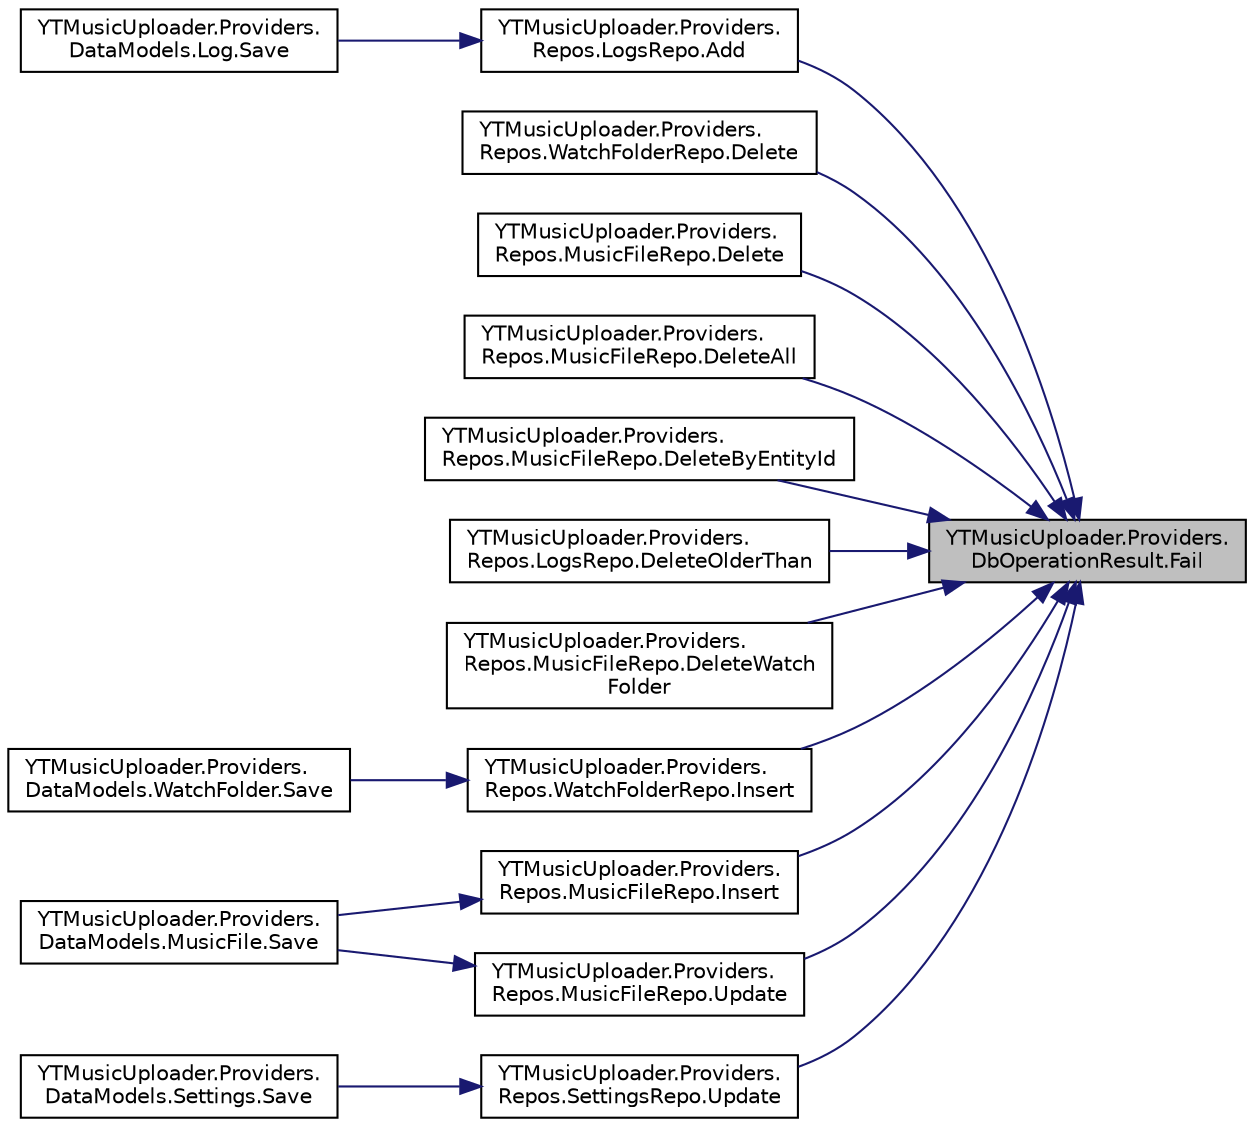 digraph "YTMusicUploader.Providers.DbOperationResult.Fail"
{
 // LATEX_PDF_SIZE
  edge [fontname="Helvetica",fontsize="10",labelfontname="Helvetica",labelfontsize="10"];
  node [fontname="Helvetica",fontsize="10",shape=record];
  rankdir="RL";
  Node1 [label="YTMusicUploader.Providers.\lDbOperationResult.Fail",height=0.2,width=0.4,color="black", fillcolor="grey75", style="filled", fontcolor="black",tooltip="Database process execution and query result object for 'failure'. Contains the error reason and the t..."];
  Node1 -> Node2 [dir="back",color="midnightblue",fontsize="10",style="solid",fontname="Helvetica"];
  Node2 [label="YTMusicUploader.Providers.\lRepos.LogsRepo.Add",height=0.2,width=0.4,color="black", fillcolor="white", style="filled",URL="$df/d6a/class_y_t_music_uploader_1_1_providers_1_1_repos_1_1_logs_repo.html#a7467ef5e68e708b160cfd3efac2f5f76",tooltip="Adds the log to the databse"];
  Node2 -> Node3 [dir="back",color="midnightblue",fontsize="10",style="solid",fontname="Helvetica"];
  Node3 [label="YTMusicUploader.Providers.\lDataModels.Log.Save",height=0.2,width=0.4,color="black", fillcolor="white", style="filled",URL="$d5/dc7/class_y_t_music_uploader_1_1_providers_1_1_data_models_1_1_log.html#ad5d3bb5eae4d148dfc43511f099cd172",tooltip="Adds to the log to the database"];
  Node1 -> Node4 [dir="back",color="midnightblue",fontsize="10",style="solid",fontname="Helvetica"];
  Node4 [label="YTMusicUploader.Providers.\lRepos.WatchFolderRepo.Delete",height=0.2,width=0.4,color="black", fillcolor="white", style="filled",URL="$de/ddb/class_y_t_music_uploader_1_1_providers_1_1_repos_1_1_watch_folder_repo.html#a7e87eb13681b23a62f268d45295e9311",tooltip="Deletes a library Watch Folder entry from the database of a given WatchFolder database ID"];
  Node1 -> Node5 [dir="back",color="midnightblue",fontsize="10",style="solid",fontname="Helvetica"];
  Node5 [label="YTMusicUploader.Providers.\lRepos.MusicFileRepo.Delete",height=0.2,width=0.4,color="black", fillcolor="white", style="filled",URL="$d1/d9d/class_y_t_music_uploader_1_1_providers_1_1_repos_1_1_music_file_repo.html#a4dba4edf26d86fbec4abed0e5a1652d0",tooltip="Delete or destroyed a Music File entry from the database (delete in the case of a Music File is to se..."];
  Node1 -> Node6 [dir="back",color="midnightblue",fontsize="10",style="solid",fontname="Helvetica"];
  Node6 [label="YTMusicUploader.Providers.\lRepos.MusicFileRepo.DeleteAll",height=0.2,width=0.4,color="black", fillcolor="white", style="filled",URL="$d1/d9d/class_y_t_music_uploader_1_1_providers_1_1_repos_1_1_music_file_repo.html#a73f58bd09067c3085ddf57553cc5a240",tooltip="Deletes all Music File entries from the database"];
  Node1 -> Node7 [dir="back",color="midnightblue",fontsize="10",style="solid",fontname="Helvetica"];
  Node7 [label="YTMusicUploader.Providers.\lRepos.MusicFileRepo.DeleteByEntityId",height=0.2,width=0.4,color="black", fillcolor="white", style="filled",URL="$d1/d9d/class_y_t_music_uploader_1_1_providers_1_1_repos_1_1_music_file_repo.html#adda3fbe08e12af479c3fb80de3c66568",tooltip="Destroy a Music File entry from the database via it's YT Music EntityId"];
  Node1 -> Node8 [dir="back",color="midnightblue",fontsize="10",style="solid",fontname="Helvetica"];
  Node8 [label="YTMusicUploader.Providers.\lRepos.LogsRepo.DeleteOlderThan",height=0.2,width=0.4,color="black", fillcolor="white", style="filled",URL="$df/d6a/class_y_t_music_uploader_1_1_providers_1_1_repos_1_1_logs_repo.html#abad6b4c98cebf46a2b12bb9324354e4b",tooltip="Deletes logs older than a particular date from the databae"];
  Node1 -> Node9 [dir="back",color="midnightblue",fontsize="10",style="solid",fontname="Helvetica"];
  Node9 [label="YTMusicUploader.Providers.\lRepos.MusicFileRepo.DeleteWatch\lFolder",height=0.2,width=0.4,color="black", fillcolor="white", style="filled",URL="$d1/d9d/class_y_t_music_uploader_1_1_providers_1_1_repos_1_1_music_file_repo.html#a0cb6e5cbf85b9568b1d66f37e4ce0eca",tooltip="Performs a bulk delete of Music File entries who's path starts with a certain file path...."];
  Node1 -> Node10 [dir="back",color="midnightblue",fontsize="10",style="solid",fontname="Helvetica"];
  Node10 [label="YTMusicUploader.Providers.\lRepos.WatchFolderRepo.Insert",height=0.2,width=0.4,color="black", fillcolor="white", style="filled",URL="$de/ddb/class_y_t_music_uploader_1_1_providers_1_1_repos_1_1_watch_folder_repo.html#a1f9227c99b942929b14102f873c9da2a",tooltip="Inserts a library Watch Folder entry into the database from the fields of a WatchFolder model object"];
  Node10 -> Node11 [dir="back",color="midnightblue",fontsize="10",style="solid",fontname="Helvetica"];
  Node11 [label="YTMusicUploader.Providers.\lDataModels.WatchFolder.Save",height=0.2,width=0.4,color="black", fillcolor="white", style="filled",URL="$d2/d8f/class_y_t_music_uploader_1_1_providers_1_1_data_models_1_1_watch_folder.html#a22bddb4f7cd608a26adc32cf23e98e52",tooltip="Insert into the database"];
  Node1 -> Node12 [dir="back",color="midnightblue",fontsize="10",style="solid",fontname="Helvetica"];
  Node12 [label="YTMusicUploader.Providers.\lRepos.MusicFileRepo.Insert",height=0.2,width=0.4,color="black", fillcolor="white", style="filled",URL="$d1/d9d/class_y_t_music_uploader_1_1_providers_1_1_repos_1_1_music_file_repo.html#a2157133d88ff435ce8873f4b4aa369f1",tooltip="Inserts a Music File entry into the database. If the entry already exists, but is flagged as 'removed..."];
  Node12 -> Node13 [dir="back",color="midnightblue",fontsize="10",style="solid",fontname="Helvetica"];
  Node13 [label="YTMusicUploader.Providers.\lDataModels.MusicFile.Save",height=0.2,width=0.4,color="black", fillcolor="white", style="filled",URL="$df/d9a/class_y_t_music_uploader_1_1_providers_1_1_data_models_1_1_music_file.html#a6d852cd37ed75db01fb143d2bebc0244",tooltip="Insert or update the database"];
  Node1 -> Node14 [dir="back",color="midnightblue",fontsize="10",style="solid",fontname="Helvetica"];
  Node14 [label="YTMusicUploader.Providers.\lRepos.SettingsRepo.Update",height=0.2,width=0.4,color="black", fillcolor="white", style="filled",URL="$d5/dcc/class_y_t_music_uploader_1_1_providers_1_1_repos_1_1_settings_repo.html#a4653aa2d8126b9dc3b27727461a9f33c",tooltip="Updates the application settings data in the database"];
  Node14 -> Node15 [dir="back",color="midnightblue",fontsize="10",style="solid",fontname="Helvetica"];
  Node15 [label="YTMusicUploader.Providers.\lDataModels.Settings.Save",height=0.2,width=0.4,color="black", fillcolor="white", style="filled",URL="$dc/d52/class_y_t_music_uploader_1_1_providers_1_1_data_models_1_1_settings.html#ab33bdedd86bfc9f3b4cb5f87f4ffccbd",tooltip="Updates the database"];
  Node1 -> Node16 [dir="back",color="midnightblue",fontsize="10",style="solid",fontname="Helvetica"];
  Node16 [label="YTMusicUploader.Providers.\lRepos.MusicFileRepo.Update",height=0.2,width=0.4,color="black", fillcolor="white", style="filled",URL="$d1/d9d/class_y_t_music_uploader_1_1_providers_1_1_repos_1_1_music_file_repo.html#a30164946b3b505acdde6df9cd2393015",tooltip="Updates the Music File entry in the database with the fields of the given MusicFile object"];
  Node16 -> Node13 [dir="back",color="midnightblue",fontsize="10",style="solid",fontname="Helvetica"];
}
